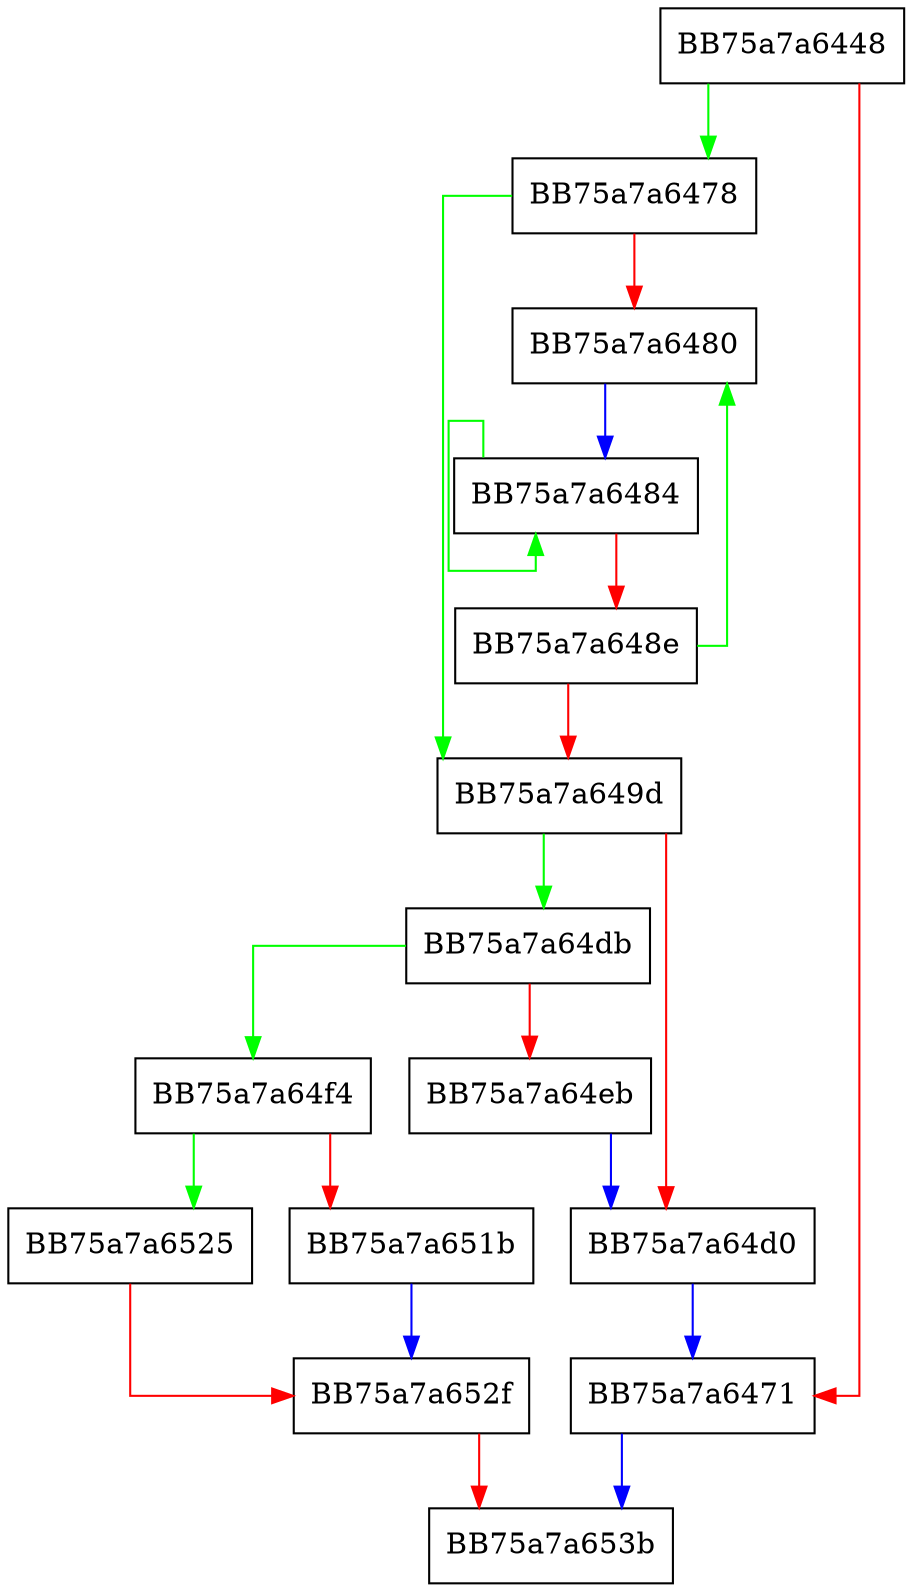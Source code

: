 digraph __dcrt_get_narrow_environment_from_os {
  node [shape="box"];
  graph [splines=ortho];
  BB75a7a6448 -> BB75a7a6478 [color="green"];
  BB75a7a6448 -> BB75a7a6471 [color="red"];
  BB75a7a6471 -> BB75a7a653b [color="blue"];
  BB75a7a6478 -> BB75a7a649d [color="green"];
  BB75a7a6478 -> BB75a7a6480 [color="red"];
  BB75a7a6480 -> BB75a7a6484 [color="blue"];
  BB75a7a6484 -> BB75a7a6484 [color="green"];
  BB75a7a6484 -> BB75a7a648e [color="red"];
  BB75a7a648e -> BB75a7a6480 [color="green"];
  BB75a7a648e -> BB75a7a649d [color="red"];
  BB75a7a649d -> BB75a7a64db [color="green"];
  BB75a7a649d -> BB75a7a64d0 [color="red"];
  BB75a7a64d0 -> BB75a7a6471 [color="blue"];
  BB75a7a64db -> BB75a7a64f4 [color="green"];
  BB75a7a64db -> BB75a7a64eb [color="red"];
  BB75a7a64eb -> BB75a7a64d0 [color="blue"];
  BB75a7a64f4 -> BB75a7a6525 [color="green"];
  BB75a7a64f4 -> BB75a7a651b [color="red"];
  BB75a7a651b -> BB75a7a652f [color="blue"];
  BB75a7a6525 -> BB75a7a652f [color="red"];
  BB75a7a652f -> BB75a7a653b [color="red"];
}